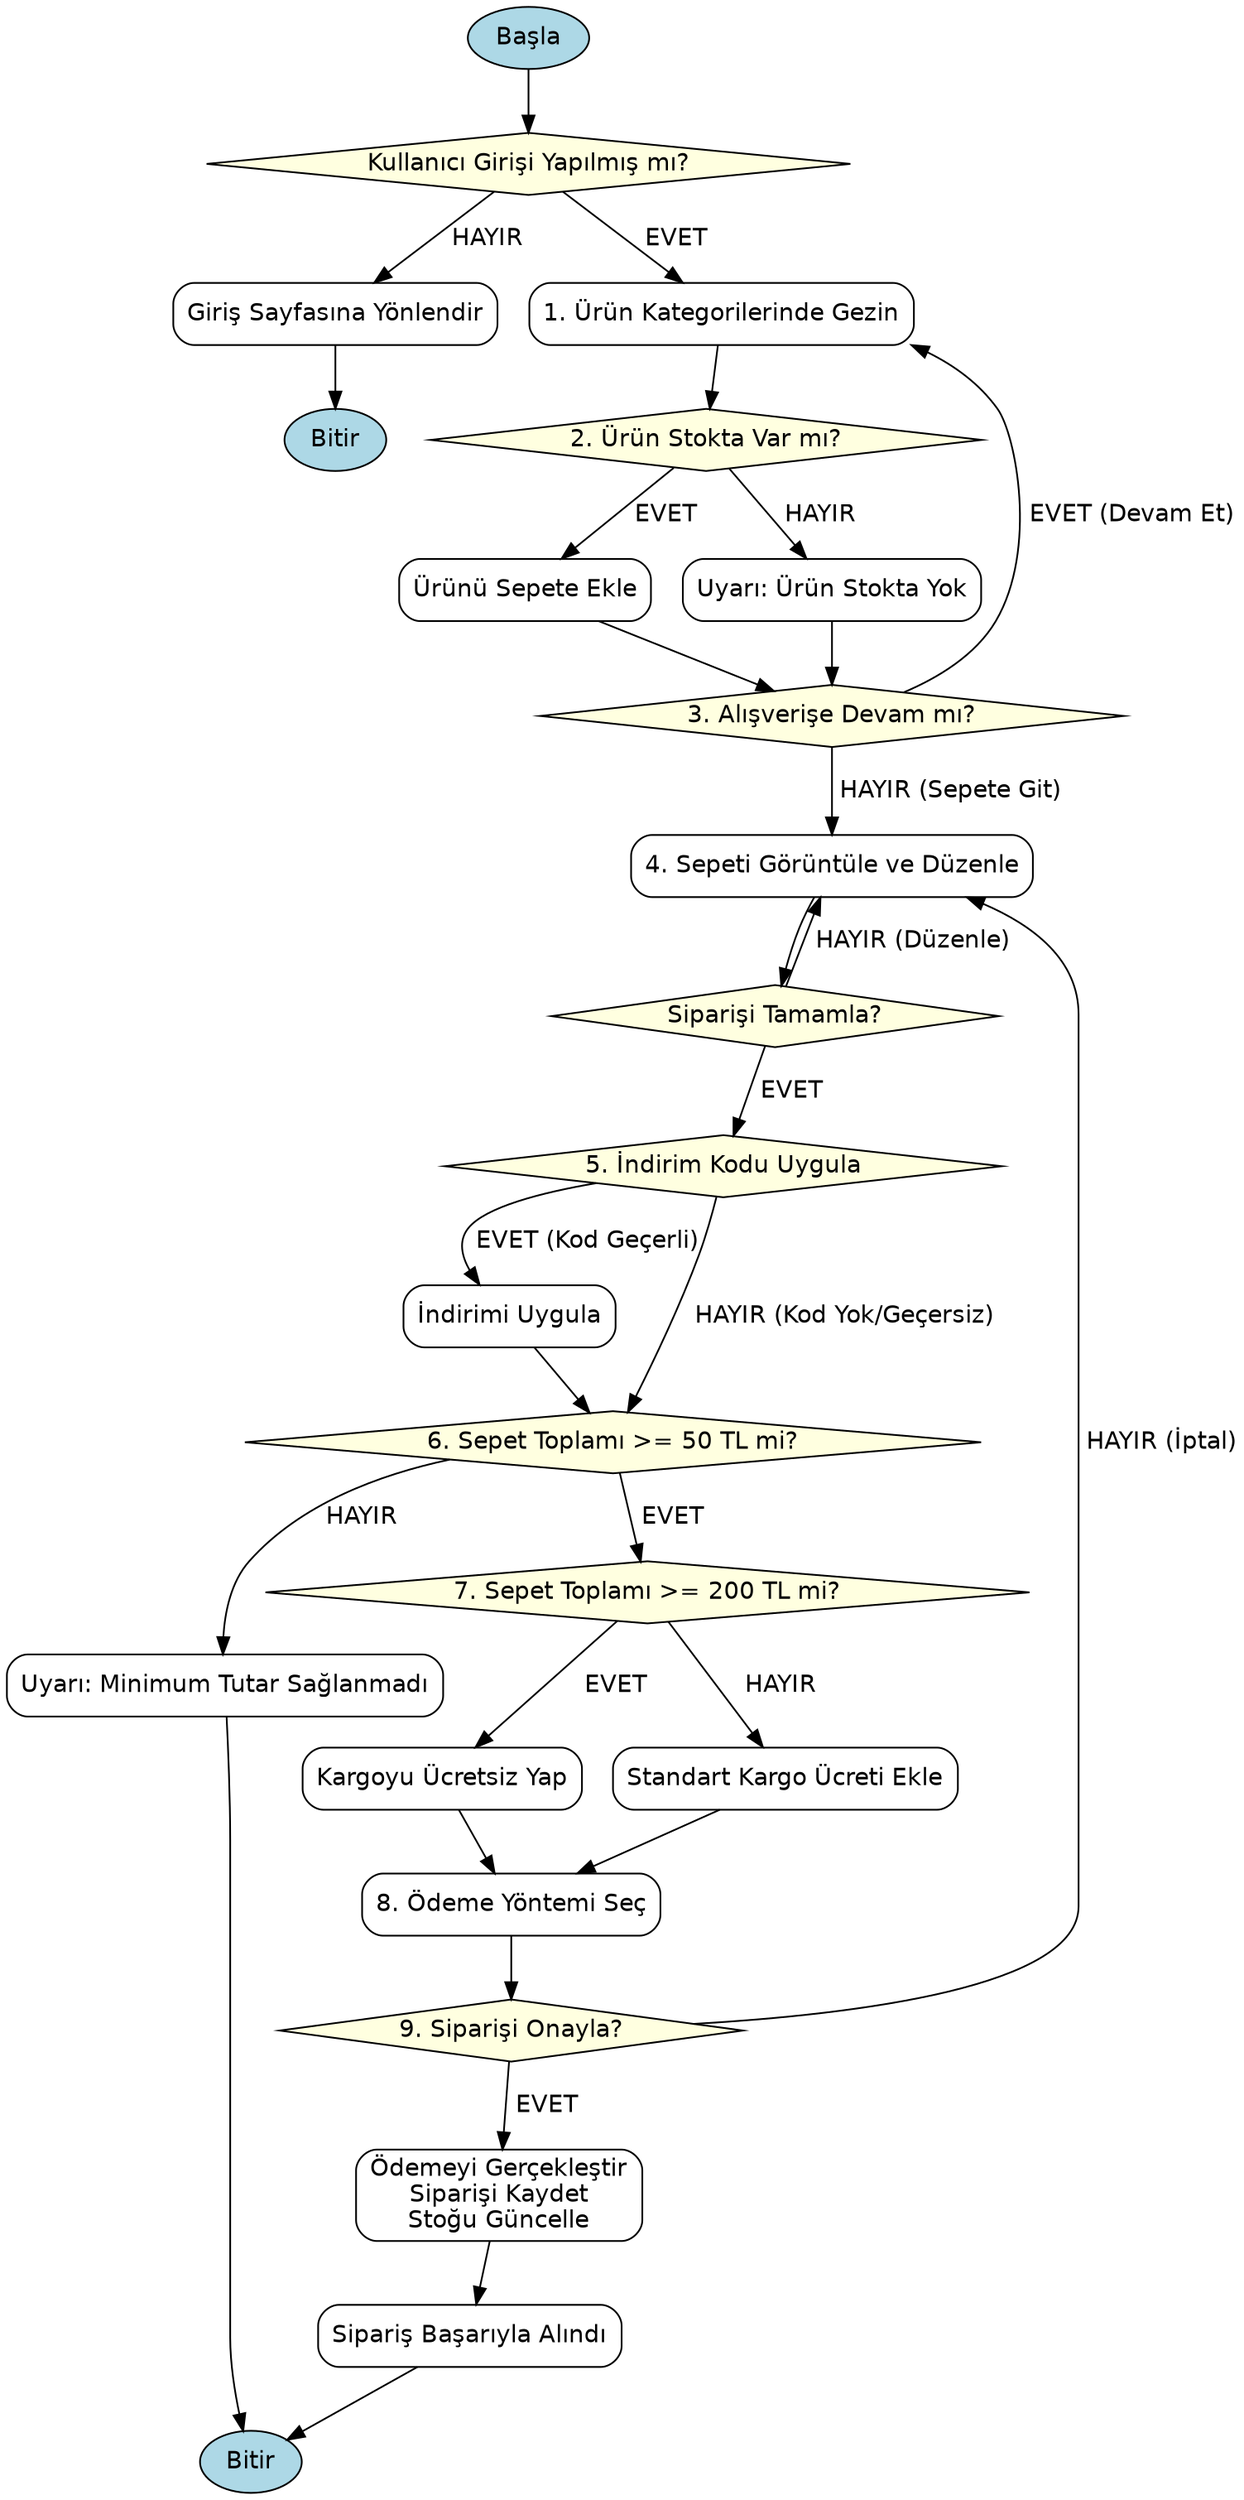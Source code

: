 digraph EcommerceFlow {
    // Grafik ayarları
    rankdir=TB;
    node [shape=box, style=rounded, fontname="Helvetica"];
    edge [fontname="Helvetica"];

    // Düğüm (Node) Tanımları
    start [label="Başla", shape=ellipse, style=filled, fillcolor=lightblue];
    login_check [label="Kullanıcı Girişi Yapılmış mı?", shape=diamond, style=filled, fillcolor=lightyellow];
    go_to_login [label="Giriş Sayfasına Yönlendir"];
    browse_products [label="1. Ürün Kategorilerinde Gezin"];
    stock_check [label="2. Ürün Stokta Var mı?", shape=diamond, style=filled, fillcolor=lightyellow];
    add_to_cart [label="Ürünü Sepete Ekle"];
    stock_out_warning [label="Uyarı: Ürün Stokta Yok"];
    continue_shopping_prompt [label="3. Alışverişe Devam mı?", shape=diamond, style=filled, fillcolor=lightyellow];
    manage_cart [label="4. Sepeti Görüntüle ve Düzenle"];
    checkout_decision [label="Siparişi Tamamla?", shape=diamond, style=filled, fillcolor=lightyellow];
    
    // Ödeme süreci düğümleri
    apply_discount_prompt [label="5. İndirim Kodu Uygula", shape=diamond, style=filled, fillcolor=lightyellow];
    apply_discount [label="İndirimi Uygula"];
    min_amount_check [label="6. Sepet Toplamı >= 50 TL mi?", shape=diamond, style=filled, fillcolor=lightyellow];
    min_amount_warning [label="Uyarı: Minimum Tutar Sağlanmadı"];
    shipping_calc [label="7. Sepet Toplamı >= 200 TL mi?", shape=diamond, style=filled, fillcolor=lightyellow];
    free_shipping [label="Kargoyu Ücretsiz Yap"];
    standard_shipping [label="Standart Kargo Ücreti Ekle"];
    select_payment [label="8. Ödeme Yöntemi Seç"];
    confirm_order_prompt [label="9. Siparişi Onayla?", shape=diamond, style=filled, fillcolor=lightyellow];
    process_order [label="Ödemeyi Gerçekleştir\nSiparişi Kaydet\nStoğu Güncelle"];
    order_success [label="Sipariş Başarıyla Alındı"];
    
    // Bitiş Düğümleri
    end [label="Bitir", shape=ellipse, style=filled, fillcolor=lightblue];
    end_login [label="Bitir", shape=ellipse, style=filled, fillcolor=lightblue];


    // Akış (Edge) Tanımları
    start -> login_check;
    login_check -> browse_products [label=" EVET "];
    login_check -> go_to_login [label=" HAYIR "];
    go_to_login -> end_login;
    
    // Ürün Ekleme Döngüsü
    browse_products -> stock_check;
    stock_check -> add_to_cart [label=" EVET "];
    stock_check -> stock_out_warning [label=" HAYIR "];
    stock_out_warning -> continue_shopping_prompt;
    add_to_cart -> continue_shopping_prompt;
    
    // Sepet veya Alışverişe Devam Kararı
    continue_shopping_prompt -> browse_products [label=" EVET (Devam Et)"];
    continue_shopping_prompt -> manage_cart [label=" HAYIR (Sepete Git)"];
    
    // Sepet Yönetimi Döngüsü
    manage_cart -> checkout_decision;
    checkout_decision -> apply_discount_prompt [label=" EVET "];
    checkout_decision -> manage_cart [label=" HAYIR (Düzenle)"];

    // Ödeme Akışı
    apply_discount_prompt -> apply_discount [label=" EVET (Kod Geçerli)"];
    apply_discount_prompt -> min_amount_check [label=" HAYIR (Kod Yok/Geçersiz)"];
    apply_discount -> min_amount_check;
    
    min_amount_check -> shipping_calc [label=" EVET "];
    min_amount_check -> min_amount_warning [label=" HAYIR "];
    min_amount_warning -> end;
    
    shipping_calc -> free_shipping [label=" EVET "];
    shipping_calc -> standard_shipping [label=" HAYIR "];
    
    free_shipping -> select_payment;
    standard_shipping -> select_payment;
    
    select_payment -> confirm_order_prompt;
    confirm_order_prompt -> process_order [label=" EVET "];
    confirm_order_prompt -> manage_cart [label=" HAYIR (İptal)"];
    
    process_order -> order_success;
    order_success -> end;
}
